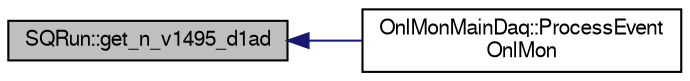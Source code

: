 digraph "SQRun::get_n_v1495_d1ad"
{
  bgcolor="transparent";
  edge [fontname="FreeSans",fontsize="10",labelfontname="FreeSans",labelfontsize="10"];
  node [fontname="FreeSans",fontsize="10",shape=record];
  rankdir="LR";
  Node1 [label="SQRun::get_n_v1495_d1ad",height=0.2,width=0.4,color="black", fillcolor="grey75", style="filled" fontcolor="black"];
  Node1 -> Node2 [dir="back",color="midnightblue",fontsize="10",style="solid",fontname="FreeSans"];
  Node2 [label="OnlMonMainDaq::ProcessEvent\lOnlMon",height=0.2,width=0.4,color="black",URL="$d8/d69/classOnlMonMainDaq.html#af932b6818269817d9f9b9eecb6cabd92"];
}
